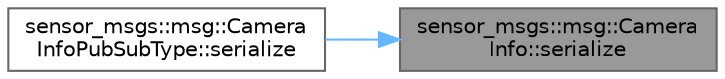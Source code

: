 digraph "sensor_msgs::msg::CameraInfo::serialize"
{
 // INTERACTIVE_SVG=YES
 // LATEX_PDF_SIZE
  bgcolor="transparent";
  edge [fontname=Helvetica,fontsize=10,labelfontname=Helvetica,labelfontsize=10];
  node [fontname=Helvetica,fontsize=10,shape=box,height=0.2,width=0.4];
  rankdir="RL";
  Node1 [id="Node000001",label="sensor_msgs::msg::Camera\lInfo::serialize",height=0.2,width=0.4,color="gray40", fillcolor="grey60", style="filled", fontcolor="black",tooltip="This function serializes an object using CDR serialization."];
  Node1 -> Node2 [id="edge1_Node000001_Node000002",dir="back",color="steelblue1",style="solid",tooltip=" "];
  Node2 [id="Node000002",label="sensor_msgs::msg::Camera\lInfoPubSubType::serialize",height=0.2,width=0.4,color="grey40", fillcolor="white", style="filled",URL="$d4/d4d/classsensor__msgs_1_1msg_1_1CameraInfoPubSubType.html#a9ca8f39757381c77d3fca1bb211c5d07",tooltip=" "];
}
